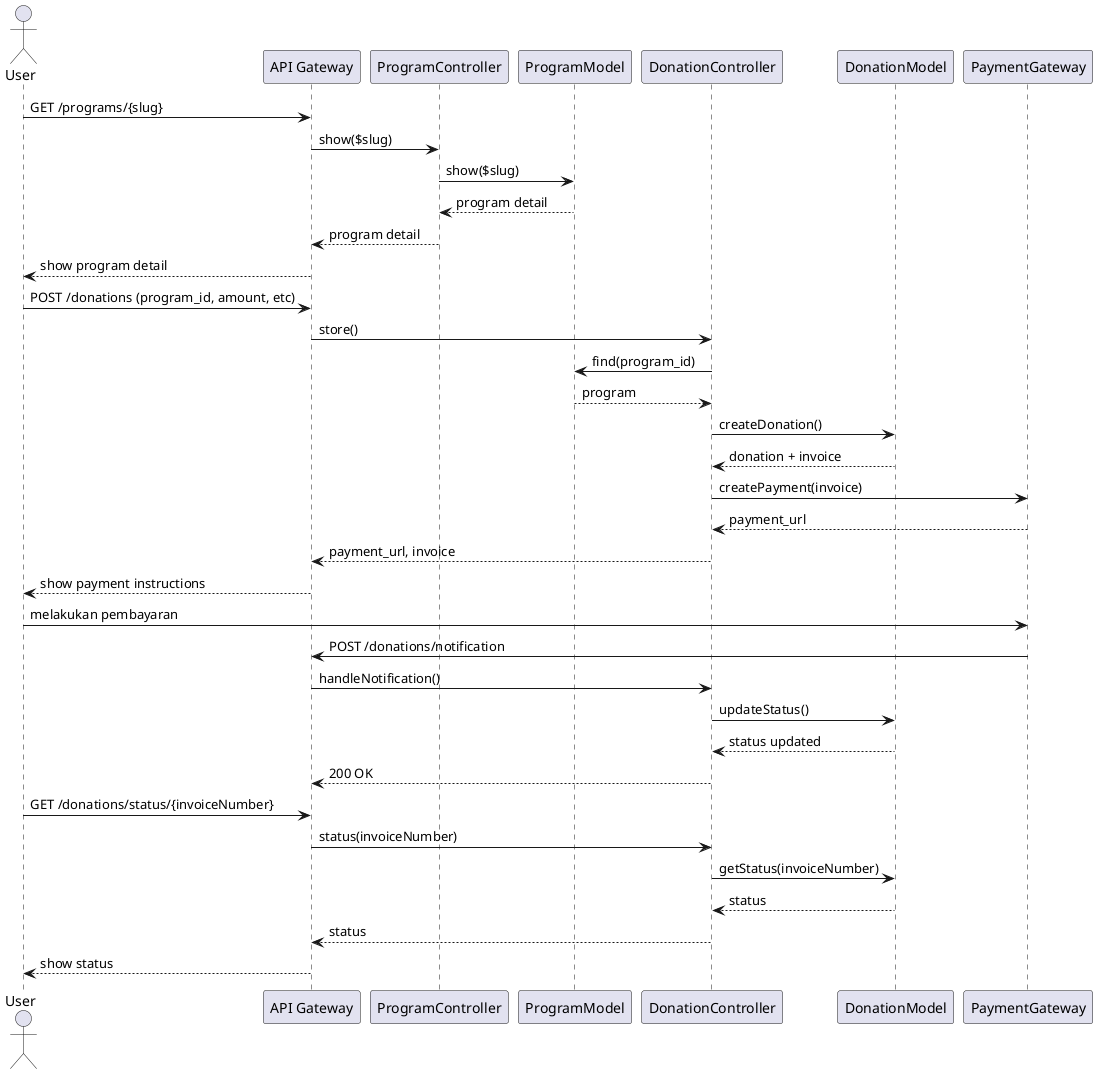 @startuml
actor User

User -> "API Gateway": GET /programs/{slug}
"API Gateway" -> ProgramController: show($slug)
ProgramController -> ProgramModel: show($slug)
ProgramModel --> ProgramController: program detail
ProgramController --> "API Gateway": program detail
"API Gateway" --> User: show program detail

User -> "API Gateway": POST /donations (program_id, amount, etc)
"API Gateway" -> DonationController: store()
DonationController -> ProgramModel: find(program_id)
ProgramModel --> DonationController: program
DonationController -> DonationModel: createDonation()
DonationModel --> DonationController: donation + invoice
DonationController -> PaymentGateway: createPayment(invoice)
PaymentGateway --> DonationController: payment_url
DonationController --> "API Gateway": payment_url, invoice
"API Gateway" --> User: show payment instructions

User -> PaymentGateway: melakukan pembayaran

PaymentGateway -> "API Gateway": POST /donations/notification
"API Gateway" -> DonationController: handleNotification()
DonationController -> DonationModel: updateStatus()
DonationModel --> DonationController: status updated
DonationController --> "API Gateway": 200 OK

User -> "API Gateway": GET /donations/status/{invoiceNumber}
"API Gateway" -> DonationController: status(invoiceNumber)
DonationController -> DonationModel: getStatus(invoiceNumber)
DonationModel --> DonationController: status
DonationController --> "API Gateway": status
"API Gateway" --> User: show status

@enduml